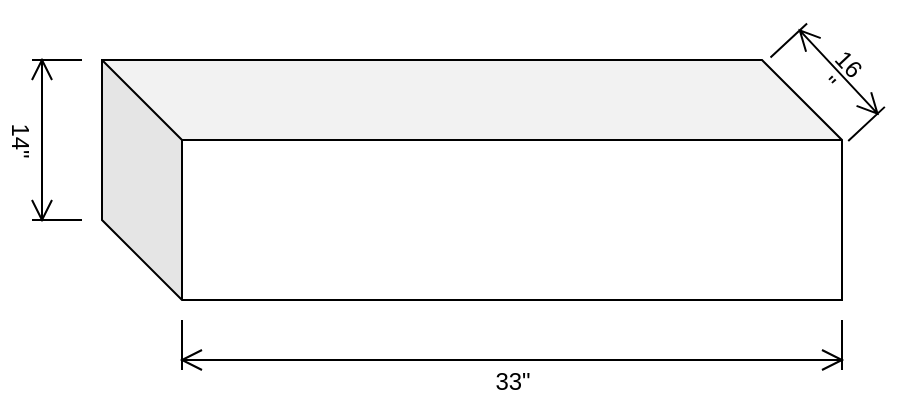 <mxfile version="22.0.8" type="github">
  <diagram name="Page-1" id="jDYOCZK_IVWhtti--ZCN">
    <mxGraphModel dx="545" dy="367" grid="1" gridSize="10" guides="1" tooltips="1" connect="1" arrows="1" fold="1" page="1" pageScale="1" pageWidth="850" pageHeight="1100" math="0" shadow="0">
      <root>
        <mxCell id="0" />
        <mxCell id="1" parent="0" />
        <mxCell id="kMBJ-gQiWSIOu6XSU_WG-1" value="" style="shape=cube;whiteSpace=wrap;html=1;boundedLbl=1;backgroundOutline=1;darkOpacity=0.05;darkOpacity2=0.1;size=40;" vertex="1" parent="1">
          <mxGeometry x="280" y="80" width="370" height="120" as="geometry" />
        </mxCell>
        <mxCell id="kMBJ-gQiWSIOu6XSU_WG-4" value="33&quot;" style="verticalLabelPosition=middle;dashed=0;shadow=0;html=1;shape=mxgraph.cabinets.dimensionBottom;verticalAlign=bottom;align=center;" vertex="1" parent="1">
          <mxGeometry x="320" y="210" width="330" height="40" as="geometry" />
        </mxCell>
        <mxCell id="kMBJ-gQiWSIOu6XSU_WG-6" value="14&quot;" style="verticalLabelPosition=middle;dashed=0;shadow=0;html=1;shape=mxgraph.cabinets.dimensionBottom;verticalAlign=bottom;align=center;rotation=90;" vertex="1" parent="1">
          <mxGeometry x="210" y="100" width="80" height="40" as="geometry" />
        </mxCell>
        <mxCell id="kMBJ-gQiWSIOu6XSU_WG-8" value="&lt;div&gt;16&lt;/div&gt;&quot;" style="verticalLabelPosition=middle;dashed=0;shadow=0;html=1;shape=mxgraph.cabinets.dimension;verticalAlign=top;align=center;rotation=47;" vertex="1" parent="1">
          <mxGeometry x="619.82" y="66" width="57" height="40" as="geometry" />
        </mxCell>
      </root>
    </mxGraphModel>
  </diagram>
</mxfile>
